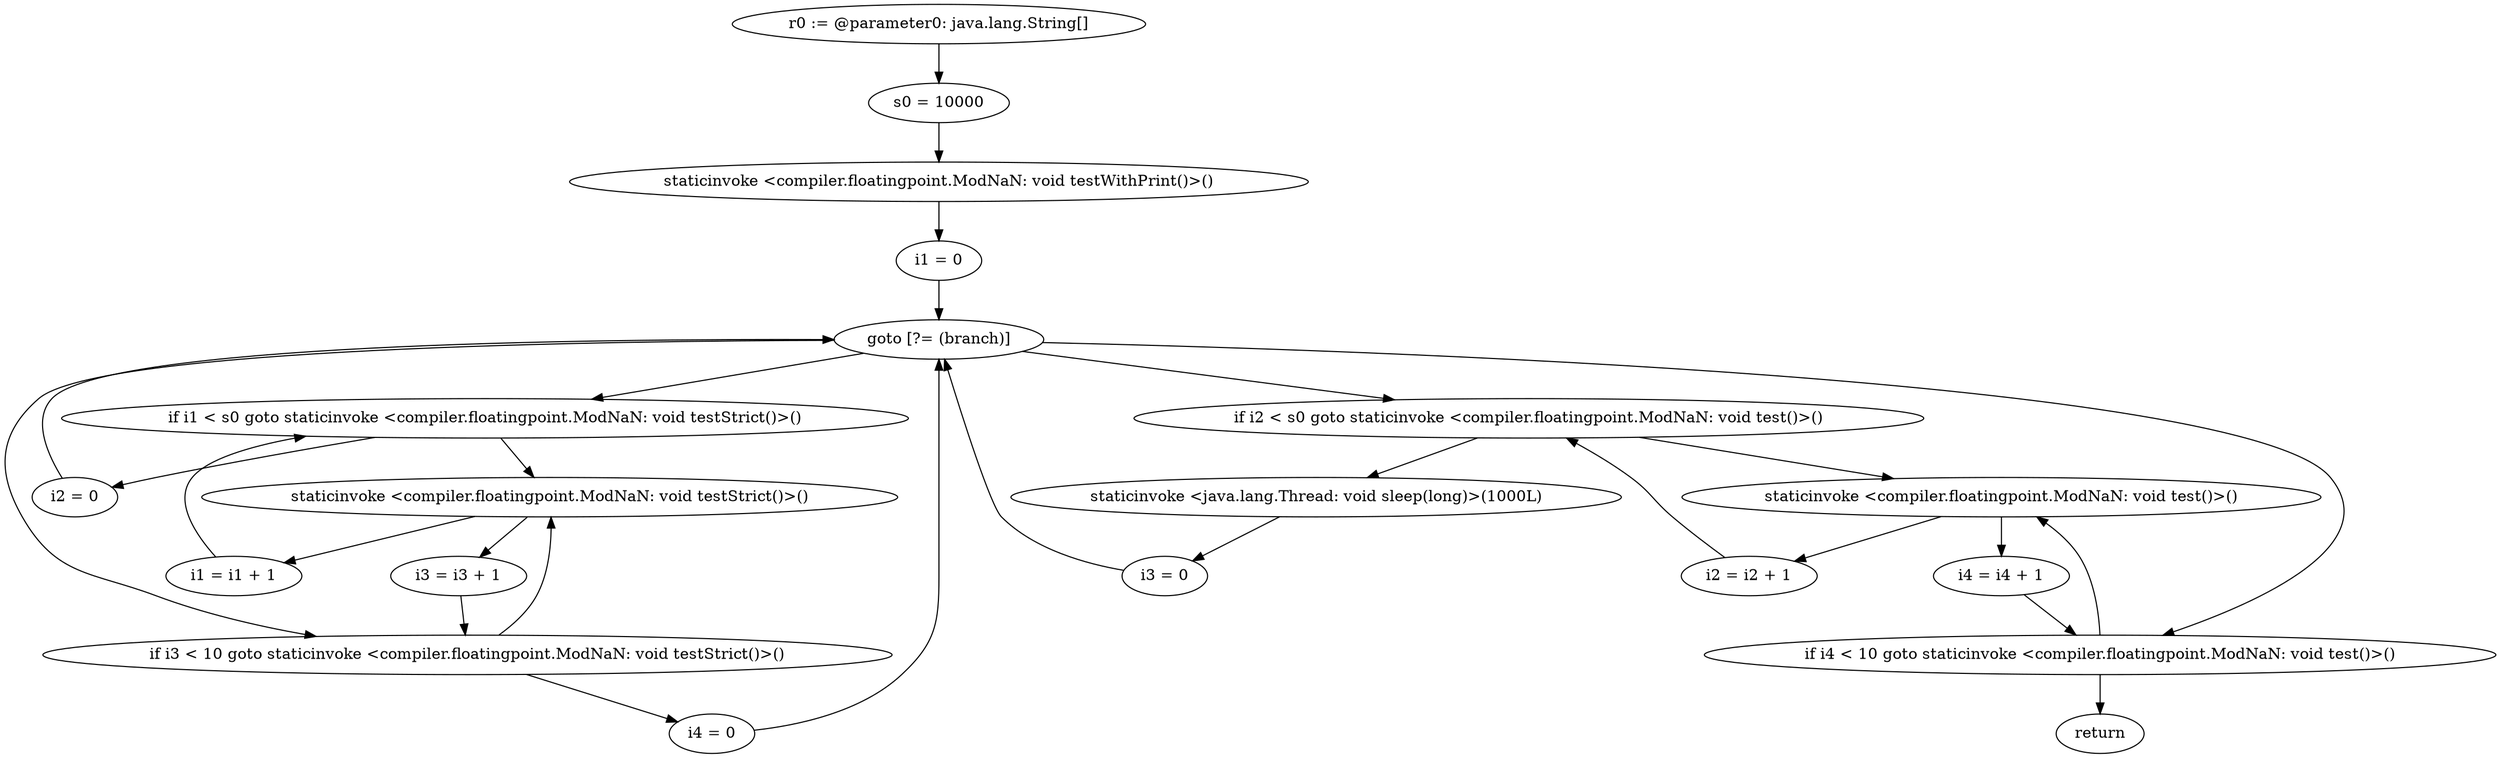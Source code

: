 digraph "unitGraph" {
    "r0 := @parameter0: java.lang.String[]"
    "s0 = 10000"
    "staticinvoke <compiler.floatingpoint.ModNaN: void testWithPrint()>()"
    "i1 = 0"
    "goto [?= (branch)]"
    "staticinvoke <compiler.floatingpoint.ModNaN: void testStrict()>()"
    "i1 = i1 + 1"
    "if i1 < s0 goto staticinvoke <compiler.floatingpoint.ModNaN: void testStrict()>()"
    "i2 = 0"
    "staticinvoke <compiler.floatingpoint.ModNaN: void test()>()"
    "i2 = i2 + 1"
    "if i2 < s0 goto staticinvoke <compiler.floatingpoint.ModNaN: void test()>()"
    "staticinvoke <java.lang.Thread: void sleep(long)>(1000L)"
    "i3 = 0"
    "i3 = i3 + 1"
    "if i3 < 10 goto staticinvoke <compiler.floatingpoint.ModNaN: void testStrict()>()"
    "i4 = 0"
    "i4 = i4 + 1"
    "if i4 < 10 goto staticinvoke <compiler.floatingpoint.ModNaN: void test()>()"
    "return"
    "r0 := @parameter0: java.lang.String[]"->"s0 = 10000";
    "s0 = 10000"->"staticinvoke <compiler.floatingpoint.ModNaN: void testWithPrint()>()";
    "staticinvoke <compiler.floatingpoint.ModNaN: void testWithPrint()>()"->"i1 = 0";
    "i1 = 0"->"goto [?= (branch)]";
    "goto [?= (branch)]"->"if i1 < s0 goto staticinvoke <compiler.floatingpoint.ModNaN: void testStrict()>()";
    "staticinvoke <compiler.floatingpoint.ModNaN: void testStrict()>()"->"i1 = i1 + 1";
    "i1 = i1 + 1"->"if i1 < s0 goto staticinvoke <compiler.floatingpoint.ModNaN: void testStrict()>()";
    "if i1 < s0 goto staticinvoke <compiler.floatingpoint.ModNaN: void testStrict()>()"->"i2 = 0";
    "if i1 < s0 goto staticinvoke <compiler.floatingpoint.ModNaN: void testStrict()>()"->"staticinvoke <compiler.floatingpoint.ModNaN: void testStrict()>()";
    "i2 = 0"->"goto [?= (branch)]";
    "goto [?= (branch)]"->"if i2 < s0 goto staticinvoke <compiler.floatingpoint.ModNaN: void test()>()";
    "staticinvoke <compiler.floatingpoint.ModNaN: void test()>()"->"i2 = i2 + 1";
    "i2 = i2 + 1"->"if i2 < s0 goto staticinvoke <compiler.floatingpoint.ModNaN: void test()>()";
    "if i2 < s0 goto staticinvoke <compiler.floatingpoint.ModNaN: void test()>()"->"staticinvoke <java.lang.Thread: void sleep(long)>(1000L)";
    "if i2 < s0 goto staticinvoke <compiler.floatingpoint.ModNaN: void test()>()"->"staticinvoke <compiler.floatingpoint.ModNaN: void test()>()";
    "staticinvoke <java.lang.Thread: void sleep(long)>(1000L)"->"i3 = 0";
    "i3 = 0"->"goto [?= (branch)]";
    "goto [?= (branch)]"->"if i3 < 10 goto staticinvoke <compiler.floatingpoint.ModNaN: void testStrict()>()";
    "staticinvoke <compiler.floatingpoint.ModNaN: void testStrict()>()"->"i3 = i3 + 1";
    "i3 = i3 + 1"->"if i3 < 10 goto staticinvoke <compiler.floatingpoint.ModNaN: void testStrict()>()";
    "if i3 < 10 goto staticinvoke <compiler.floatingpoint.ModNaN: void testStrict()>()"->"i4 = 0";
    "if i3 < 10 goto staticinvoke <compiler.floatingpoint.ModNaN: void testStrict()>()"->"staticinvoke <compiler.floatingpoint.ModNaN: void testStrict()>()";
    "i4 = 0"->"goto [?= (branch)]";
    "goto [?= (branch)]"->"if i4 < 10 goto staticinvoke <compiler.floatingpoint.ModNaN: void test()>()";
    "staticinvoke <compiler.floatingpoint.ModNaN: void test()>()"->"i4 = i4 + 1";
    "i4 = i4 + 1"->"if i4 < 10 goto staticinvoke <compiler.floatingpoint.ModNaN: void test()>()";
    "if i4 < 10 goto staticinvoke <compiler.floatingpoint.ModNaN: void test()>()"->"return";
    "if i4 < 10 goto staticinvoke <compiler.floatingpoint.ModNaN: void test()>()"->"staticinvoke <compiler.floatingpoint.ModNaN: void test()>()";
}
